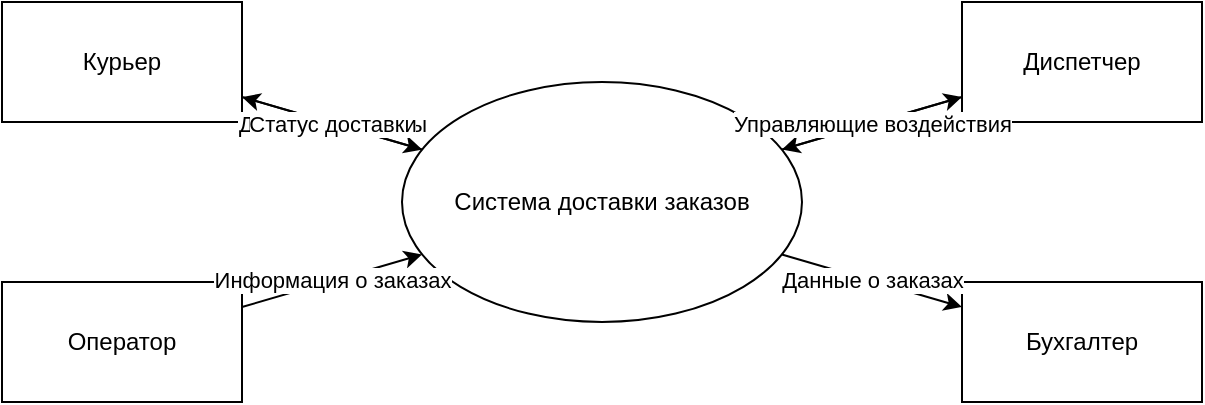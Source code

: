 <?xml version="1.0" encoding="UTF-8"?>
<mxfile version="21.1.9" type="device">
  <diagram name="Page-1" id="context-diagram">
    <mxGraphModel dx="1222" dy="798" grid="1" gridSize="10" guides="1" tooltips="1" connect="1" arrows="1" fold="1" page="1" pageScale="1" pageWidth="827" pageHeight="1169" math="0" shadow="0">
      <root>
        <mxCell id="0" />
        <mxCell id="1" parent="0" />
        
        <!-- Система доставки заказов -->
        <mxCell id="system" value="Система доставки заказов" style="ellipse;whiteSpace=wrap;html=1;" vertex="1" parent="1">
          <mxGeometry x="320" y="240" width="200" height="120" as="geometry" />
        </mxCell>
        
        <!-- Внешние сущности -->
        <mxCell id="courier" value="Курьер" style="rounded=0;whiteSpace=wrap;html=1;" vertex="1" parent="1">
          <mxGeometry x="120" y="200" width="120" height="60" as="geometry" />
        </mxCell>
        
        <mxCell id="operator" value="Оператор" style="rounded=0;whiteSpace=wrap;html=1;" vertex="1" parent="1">
          <mxGeometry x="120" y="340" width="120" height="60" as="geometry" />
        </mxCell>
        
        <mxCell id="dispatcher" value="Диспетчер" style="rounded=0;whiteSpace=wrap;html=1;" vertex="1" parent="1">
          <mxGeometry x="600" y="200" width="120" height="60" as="geometry" />
        </mxCell>
        
        <mxCell id="accountant" value="Бухгалтер" style="rounded=0;whiteSpace=wrap;html=1;" vertex="1" parent="1">
          <mxGeometry x="600" y="340" width="120" height="60" as="geometry" />
        </mxCell>
        
        <!-- Потоки данных -->
        <mxCell id="flow1" value="Информация о заказах" style="endArrow=classic;html=1;rounded=0;" edge="1" parent="1" source="operator" target="system">
          <mxGeometry relative="1" as="geometry" />
        </mxCell>
        
        <mxCell id="flow2" value="Доступные заказы" style="endArrow=classic;html=1;rounded=0;" edge="1" parent="1" source="system" target="courier">
          <mxGeometry relative="1" as="geometry" />
        </mxCell>
        
        <mxCell id="flow3" value="Статус доставки" style="endArrow=classic;html=1;rounded=0;" edge="1" parent="1" source="courier" target="system">
          <mxGeometry relative="1" as="geometry" />
        </mxCell>
        
        <mxCell id="flow4" value="Данные о заказах" style="endArrow=classic;html=1;rounded=0;" edge="1" parent="1" source="system" target="accountant">
          <mxGeometry relative="1" as="geometry" />
        </mxCell>
        
        <mxCell id="flow5" value="Информация о курьерах" style="endArrow=classic;html=1;rounded=0;" edge="1" parent="1" source="system" target="dispatcher">
          <mxGeometry relative="1" as="geometry" />
        </mxCell>
        
        <mxCell id="flow6" value="Управляющие воздействия" style="endArrow=classic;html=1;rounded=0;" edge="1" parent="1" source="dispatcher" target="system">
          <mxGeometry relative="1" as="geometry" />
        </mxCell>
      </root>
    </mxGraphModel>
  </diagram>
</mxfile> 